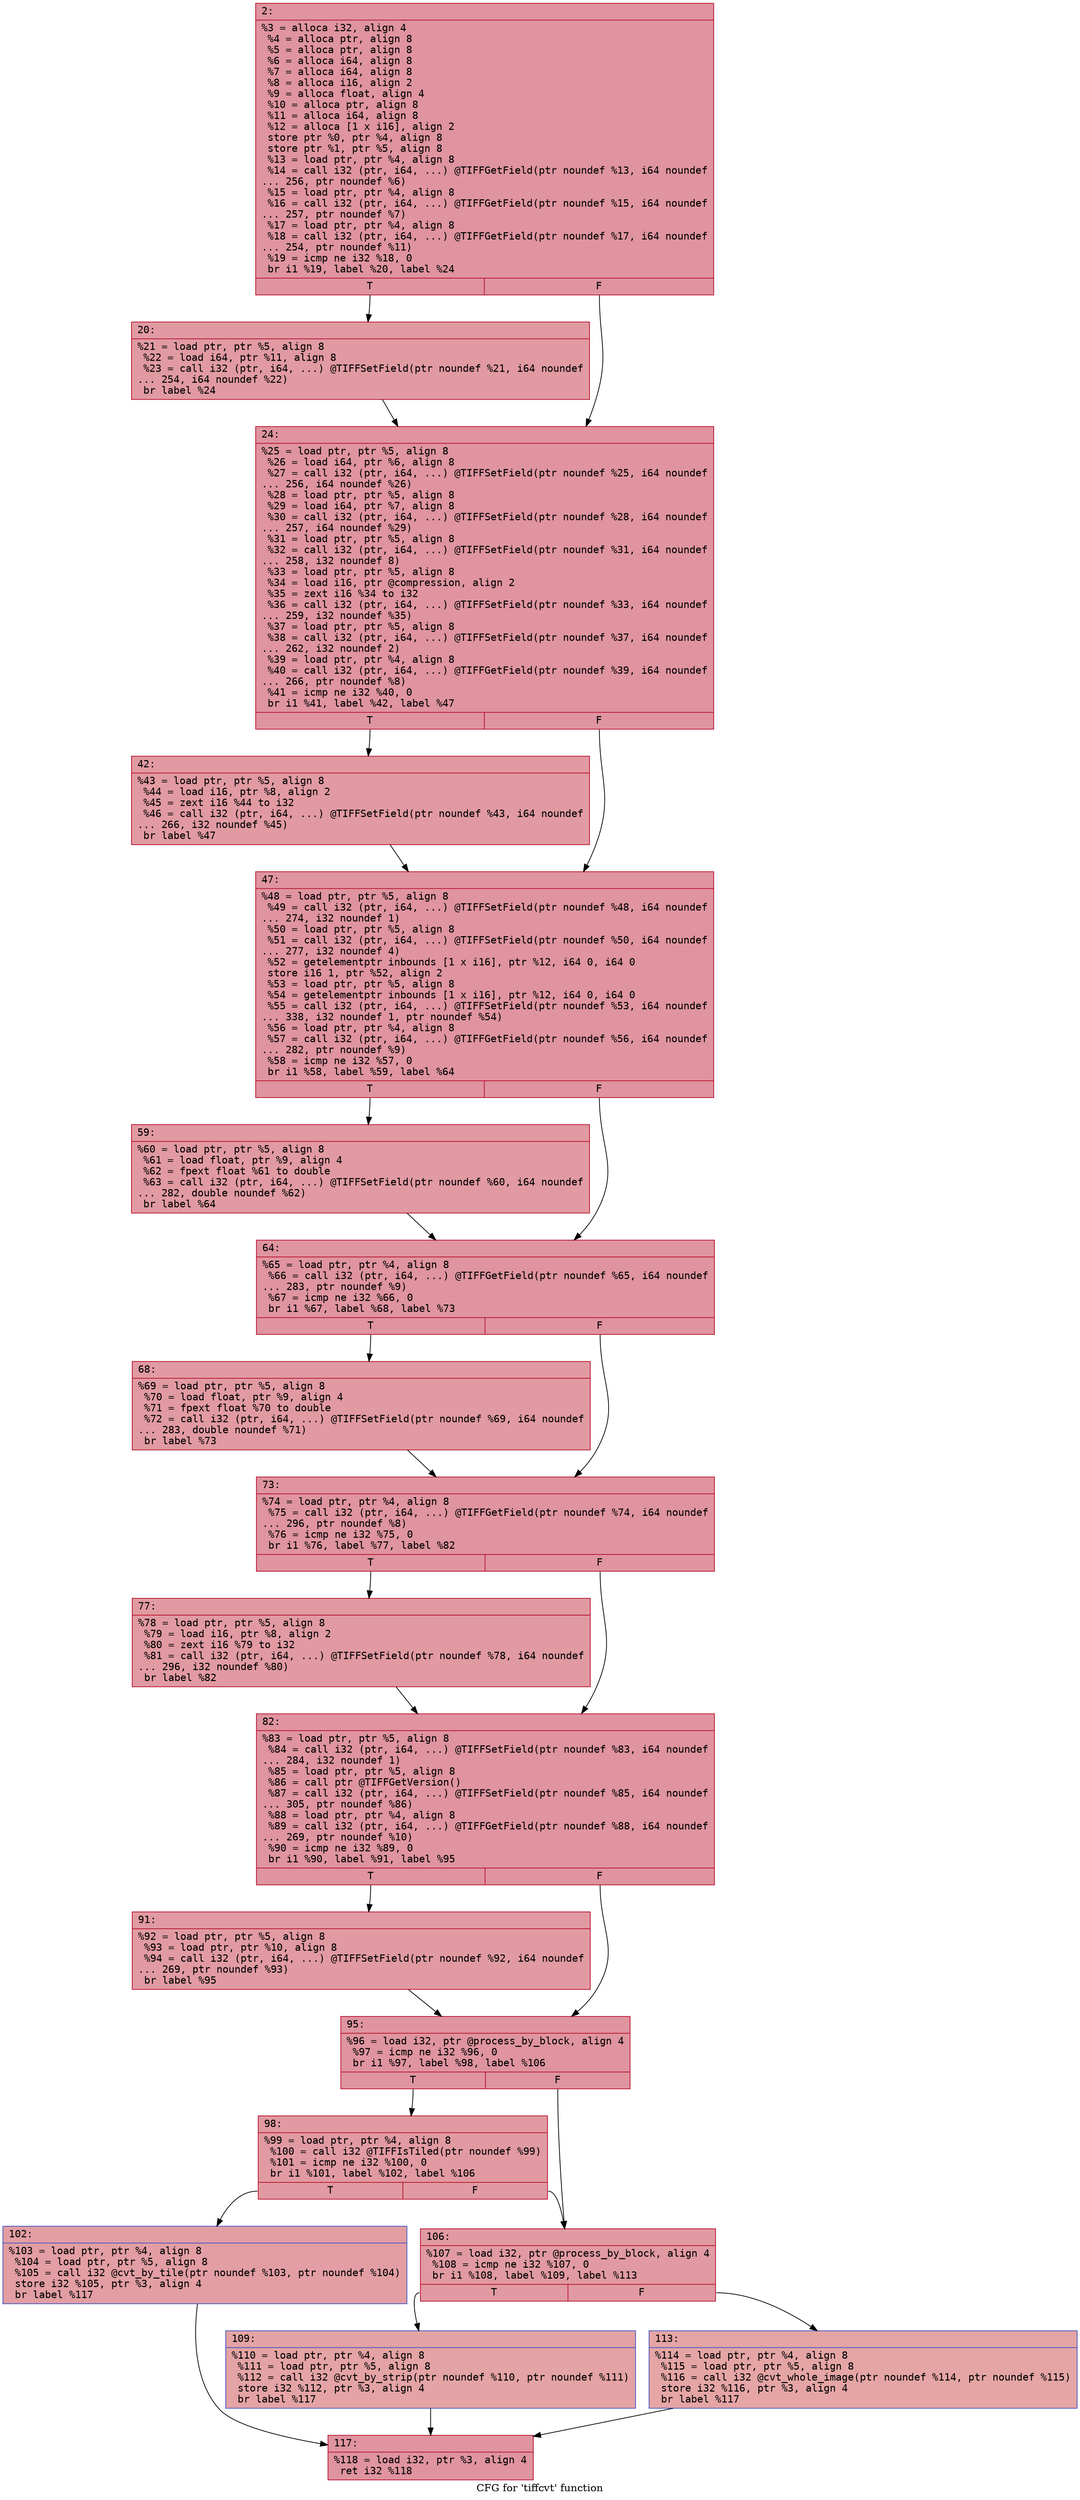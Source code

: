 digraph "CFG for 'tiffcvt' function" {
	label="CFG for 'tiffcvt' function";

	Node0x6000023b3160 [shape=record,color="#b70d28ff", style=filled, fillcolor="#b70d2870" fontname="Courier",label="{2:\l|  %3 = alloca i32, align 4\l  %4 = alloca ptr, align 8\l  %5 = alloca ptr, align 8\l  %6 = alloca i64, align 8\l  %7 = alloca i64, align 8\l  %8 = alloca i16, align 2\l  %9 = alloca float, align 4\l  %10 = alloca ptr, align 8\l  %11 = alloca i64, align 8\l  %12 = alloca [1 x i16], align 2\l  store ptr %0, ptr %4, align 8\l  store ptr %1, ptr %5, align 8\l  %13 = load ptr, ptr %4, align 8\l  %14 = call i32 (ptr, i64, ...) @TIFFGetField(ptr noundef %13, i64 noundef\l... 256, ptr noundef %6)\l  %15 = load ptr, ptr %4, align 8\l  %16 = call i32 (ptr, i64, ...) @TIFFGetField(ptr noundef %15, i64 noundef\l... 257, ptr noundef %7)\l  %17 = load ptr, ptr %4, align 8\l  %18 = call i32 (ptr, i64, ...) @TIFFGetField(ptr noundef %17, i64 noundef\l... 254, ptr noundef %11)\l  %19 = icmp ne i32 %18, 0\l  br i1 %19, label %20, label %24\l|{<s0>T|<s1>F}}"];
	Node0x6000023b3160:s0 -> Node0x6000023b31b0[tooltip="2 -> 20\nProbability 62.50%" ];
	Node0x6000023b3160:s1 -> Node0x6000023b3200[tooltip="2 -> 24\nProbability 37.50%" ];
	Node0x6000023b31b0 [shape=record,color="#b70d28ff", style=filled, fillcolor="#bb1b2c70" fontname="Courier",label="{20:\l|  %21 = load ptr, ptr %5, align 8\l  %22 = load i64, ptr %11, align 8\l  %23 = call i32 (ptr, i64, ...) @TIFFSetField(ptr noundef %21, i64 noundef\l... 254, i64 noundef %22)\l  br label %24\l}"];
	Node0x6000023b31b0 -> Node0x6000023b3200[tooltip="20 -> 24\nProbability 100.00%" ];
	Node0x6000023b3200 [shape=record,color="#b70d28ff", style=filled, fillcolor="#b70d2870" fontname="Courier",label="{24:\l|  %25 = load ptr, ptr %5, align 8\l  %26 = load i64, ptr %6, align 8\l  %27 = call i32 (ptr, i64, ...) @TIFFSetField(ptr noundef %25, i64 noundef\l... 256, i64 noundef %26)\l  %28 = load ptr, ptr %5, align 8\l  %29 = load i64, ptr %7, align 8\l  %30 = call i32 (ptr, i64, ...) @TIFFSetField(ptr noundef %28, i64 noundef\l... 257, i64 noundef %29)\l  %31 = load ptr, ptr %5, align 8\l  %32 = call i32 (ptr, i64, ...) @TIFFSetField(ptr noundef %31, i64 noundef\l... 258, i32 noundef 8)\l  %33 = load ptr, ptr %5, align 8\l  %34 = load i16, ptr @compression, align 2\l  %35 = zext i16 %34 to i32\l  %36 = call i32 (ptr, i64, ...) @TIFFSetField(ptr noundef %33, i64 noundef\l... 259, i32 noundef %35)\l  %37 = load ptr, ptr %5, align 8\l  %38 = call i32 (ptr, i64, ...) @TIFFSetField(ptr noundef %37, i64 noundef\l... 262, i32 noundef 2)\l  %39 = load ptr, ptr %4, align 8\l  %40 = call i32 (ptr, i64, ...) @TIFFGetField(ptr noundef %39, i64 noundef\l... 266, ptr noundef %8)\l  %41 = icmp ne i32 %40, 0\l  br i1 %41, label %42, label %47\l|{<s0>T|<s1>F}}"];
	Node0x6000023b3200:s0 -> Node0x6000023b3250[tooltip="24 -> 42\nProbability 62.50%" ];
	Node0x6000023b3200:s1 -> Node0x6000023b32a0[tooltip="24 -> 47\nProbability 37.50%" ];
	Node0x6000023b3250 [shape=record,color="#b70d28ff", style=filled, fillcolor="#bb1b2c70" fontname="Courier",label="{42:\l|  %43 = load ptr, ptr %5, align 8\l  %44 = load i16, ptr %8, align 2\l  %45 = zext i16 %44 to i32\l  %46 = call i32 (ptr, i64, ...) @TIFFSetField(ptr noundef %43, i64 noundef\l... 266, i32 noundef %45)\l  br label %47\l}"];
	Node0x6000023b3250 -> Node0x6000023b32a0[tooltip="42 -> 47\nProbability 100.00%" ];
	Node0x6000023b32a0 [shape=record,color="#b70d28ff", style=filled, fillcolor="#b70d2870" fontname="Courier",label="{47:\l|  %48 = load ptr, ptr %5, align 8\l  %49 = call i32 (ptr, i64, ...) @TIFFSetField(ptr noundef %48, i64 noundef\l... 274, i32 noundef 1)\l  %50 = load ptr, ptr %5, align 8\l  %51 = call i32 (ptr, i64, ...) @TIFFSetField(ptr noundef %50, i64 noundef\l... 277, i32 noundef 4)\l  %52 = getelementptr inbounds [1 x i16], ptr %12, i64 0, i64 0\l  store i16 1, ptr %52, align 2\l  %53 = load ptr, ptr %5, align 8\l  %54 = getelementptr inbounds [1 x i16], ptr %12, i64 0, i64 0\l  %55 = call i32 (ptr, i64, ...) @TIFFSetField(ptr noundef %53, i64 noundef\l... 338, i32 noundef 1, ptr noundef %54)\l  %56 = load ptr, ptr %4, align 8\l  %57 = call i32 (ptr, i64, ...) @TIFFGetField(ptr noundef %56, i64 noundef\l... 282, ptr noundef %9)\l  %58 = icmp ne i32 %57, 0\l  br i1 %58, label %59, label %64\l|{<s0>T|<s1>F}}"];
	Node0x6000023b32a0:s0 -> Node0x6000023b32f0[tooltip="47 -> 59\nProbability 62.50%" ];
	Node0x6000023b32a0:s1 -> Node0x6000023b3340[tooltip="47 -> 64\nProbability 37.50%" ];
	Node0x6000023b32f0 [shape=record,color="#b70d28ff", style=filled, fillcolor="#bb1b2c70" fontname="Courier",label="{59:\l|  %60 = load ptr, ptr %5, align 8\l  %61 = load float, ptr %9, align 4\l  %62 = fpext float %61 to double\l  %63 = call i32 (ptr, i64, ...) @TIFFSetField(ptr noundef %60, i64 noundef\l... 282, double noundef %62)\l  br label %64\l}"];
	Node0x6000023b32f0 -> Node0x6000023b3340[tooltip="59 -> 64\nProbability 100.00%" ];
	Node0x6000023b3340 [shape=record,color="#b70d28ff", style=filled, fillcolor="#b70d2870" fontname="Courier",label="{64:\l|  %65 = load ptr, ptr %4, align 8\l  %66 = call i32 (ptr, i64, ...) @TIFFGetField(ptr noundef %65, i64 noundef\l... 283, ptr noundef %9)\l  %67 = icmp ne i32 %66, 0\l  br i1 %67, label %68, label %73\l|{<s0>T|<s1>F}}"];
	Node0x6000023b3340:s0 -> Node0x6000023b3390[tooltip="64 -> 68\nProbability 62.50%" ];
	Node0x6000023b3340:s1 -> Node0x6000023b33e0[tooltip="64 -> 73\nProbability 37.50%" ];
	Node0x6000023b3390 [shape=record,color="#b70d28ff", style=filled, fillcolor="#bb1b2c70" fontname="Courier",label="{68:\l|  %69 = load ptr, ptr %5, align 8\l  %70 = load float, ptr %9, align 4\l  %71 = fpext float %70 to double\l  %72 = call i32 (ptr, i64, ...) @TIFFSetField(ptr noundef %69, i64 noundef\l... 283, double noundef %71)\l  br label %73\l}"];
	Node0x6000023b3390 -> Node0x6000023b33e0[tooltip="68 -> 73\nProbability 100.00%" ];
	Node0x6000023b33e0 [shape=record,color="#b70d28ff", style=filled, fillcolor="#b70d2870" fontname="Courier",label="{73:\l|  %74 = load ptr, ptr %4, align 8\l  %75 = call i32 (ptr, i64, ...) @TIFFGetField(ptr noundef %74, i64 noundef\l... 296, ptr noundef %8)\l  %76 = icmp ne i32 %75, 0\l  br i1 %76, label %77, label %82\l|{<s0>T|<s1>F}}"];
	Node0x6000023b33e0:s0 -> Node0x6000023b3430[tooltip="73 -> 77\nProbability 62.50%" ];
	Node0x6000023b33e0:s1 -> Node0x6000023b3480[tooltip="73 -> 82\nProbability 37.50%" ];
	Node0x6000023b3430 [shape=record,color="#b70d28ff", style=filled, fillcolor="#bb1b2c70" fontname="Courier",label="{77:\l|  %78 = load ptr, ptr %5, align 8\l  %79 = load i16, ptr %8, align 2\l  %80 = zext i16 %79 to i32\l  %81 = call i32 (ptr, i64, ...) @TIFFSetField(ptr noundef %78, i64 noundef\l... 296, i32 noundef %80)\l  br label %82\l}"];
	Node0x6000023b3430 -> Node0x6000023b3480[tooltip="77 -> 82\nProbability 100.00%" ];
	Node0x6000023b3480 [shape=record,color="#b70d28ff", style=filled, fillcolor="#b70d2870" fontname="Courier",label="{82:\l|  %83 = load ptr, ptr %5, align 8\l  %84 = call i32 (ptr, i64, ...) @TIFFSetField(ptr noundef %83, i64 noundef\l... 284, i32 noundef 1)\l  %85 = load ptr, ptr %5, align 8\l  %86 = call ptr @TIFFGetVersion()\l  %87 = call i32 (ptr, i64, ...) @TIFFSetField(ptr noundef %85, i64 noundef\l... 305, ptr noundef %86)\l  %88 = load ptr, ptr %4, align 8\l  %89 = call i32 (ptr, i64, ...) @TIFFGetField(ptr noundef %88, i64 noundef\l... 269, ptr noundef %10)\l  %90 = icmp ne i32 %89, 0\l  br i1 %90, label %91, label %95\l|{<s0>T|<s1>F}}"];
	Node0x6000023b3480:s0 -> Node0x6000023b34d0[tooltip="82 -> 91\nProbability 62.50%" ];
	Node0x6000023b3480:s1 -> Node0x6000023b3520[tooltip="82 -> 95\nProbability 37.50%" ];
	Node0x6000023b34d0 [shape=record,color="#b70d28ff", style=filled, fillcolor="#bb1b2c70" fontname="Courier",label="{91:\l|  %92 = load ptr, ptr %5, align 8\l  %93 = load ptr, ptr %10, align 8\l  %94 = call i32 (ptr, i64, ...) @TIFFSetField(ptr noundef %92, i64 noundef\l... 269, ptr noundef %93)\l  br label %95\l}"];
	Node0x6000023b34d0 -> Node0x6000023b3520[tooltip="91 -> 95\nProbability 100.00%" ];
	Node0x6000023b3520 [shape=record,color="#b70d28ff", style=filled, fillcolor="#b70d2870" fontname="Courier",label="{95:\l|  %96 = load i32, ptr @process_by_block, align 4\l  %97 = icmp ne i32 %96, 0\l  br i1 %97, label %98, label %106\l|{<s0>T|<s1>F}}"];
	Node0x6000023b3520:s0 -> Node0x6000023b3570[tooltip="95 -> 98\nProbability 62.50%" ];
	Node0x6000023b3520:s1 -> Node0x6000023b3610[tooltip="95 -> 106\nProbability 37.50%" ];
	Node0x6000023b3570 [shape=record,color="#b70d28ff", style=filled, fillcolor="#bb1b2c70" fontname="Courier",label="{98:\l|  %99 = load ptr, ptr %4, align 8\l  %100 = call i32 @TIFFIsTiled(ptr noundef %99)\l  %101 = icmp ne i32 %100, 0\l  br i1 %101, label %102, label %106\l|{<s0>T|<s1>F}}"];
	Node0x6000023b3570:s0 -> Node0x6000023b35c0[tooltip="98 -> 102\nProbability 62.50%" ];
	Node0x6000023b3570:s1 -> Node0x6000023b3610[tooltip="98 -> 106\nProbability 37.50%" ];
	Node0x6000023b35c0 [shape=record,color="#3d50c3ff", style=filled, fillcolor="#be242e70" fontname="Courier",label="{102:\l|  %103 = load ptr, ptr %4, align 8\l  %104 = load ptr, ptr %5, align 8\l  %105 = call i32 @cvt_by_tile(ptr noundef %103, ptr noundef %104)\l  store i32 %105, ptr %3, align 4\l  br label %117\l}"];
	Node0x6000023b35c0 -> Node0x6000023b3700[tooltip="102 -> 117\nProbability 100.00%" ];
	Node0x6000023b3610 [shape=record,color="#b70d28ff", style=filled, fillcolor="#bb1b2c70" fontname="Courier",label="{106:\l|  %107 = load i32, ptr @process_by_block, align 4\l  %108 = icmp ne i32 %107, 0\l  br i1 %108, label %109, label %113\l|{<s0>T|<s1>F}}"];
	Node0x6000023b3610:s0 -> Node0x6000023b3660[tooltip="106 -> 109\nProbability 62.50%" ];
	Node0x6000023b3610:s1 -> Node0x6000023b36b0[tooltip="106 -> 113\nProbability 37.50%" ];
	Node0x6000023b3660 [shape=record,color="#3d50c3ff", style=filled, fillcolor="#c32e3170" fontname="Courier",label="{109:\l|  %110 = load ptr, ptr %4, align 8\l  %111 = load ptr, ptr %5, align 8\l  %112 = call i32 @cvt_by_strip(ptr noundef %110, ptr noundef %111)\l  store i32 %112, ptr %3, align 4\l  br label %117\l}"];
	Node0x6000023b3660 -> Node0x6000023b3700[tooltip="109 -> 117\nProbability 100.00%" ];
	Node0x6000023b36b0 [shape=record,color="#3d50c3ff", style=filled, fillcolor="#c5333470" fontname="Courier",label="{113:\l|  %114 = load ptr, ptr %4, align 8\l  %115 = load ptr, ptr %5, align 8\l  %116 = call i32 @cvt_whole_image(ptr noundef %114, ptr noundef %115)\l  store i32 %116, ptr %3, align 4\l  br label %117\l}"];
	Node0x6000023b36b0 -> Node0x6000023b3700[tooltip="113 -> 117\nProbability 100.00%" ];
	Node0x6000023b3700 [shape=record,color="#b70d28ff", style=filled, fillcolor="#b70d2870" fontname="Courier",label="{117:\l|  %118 = load i32, ptr %3, align 4\l  ret i32 %118\l}"];
}
